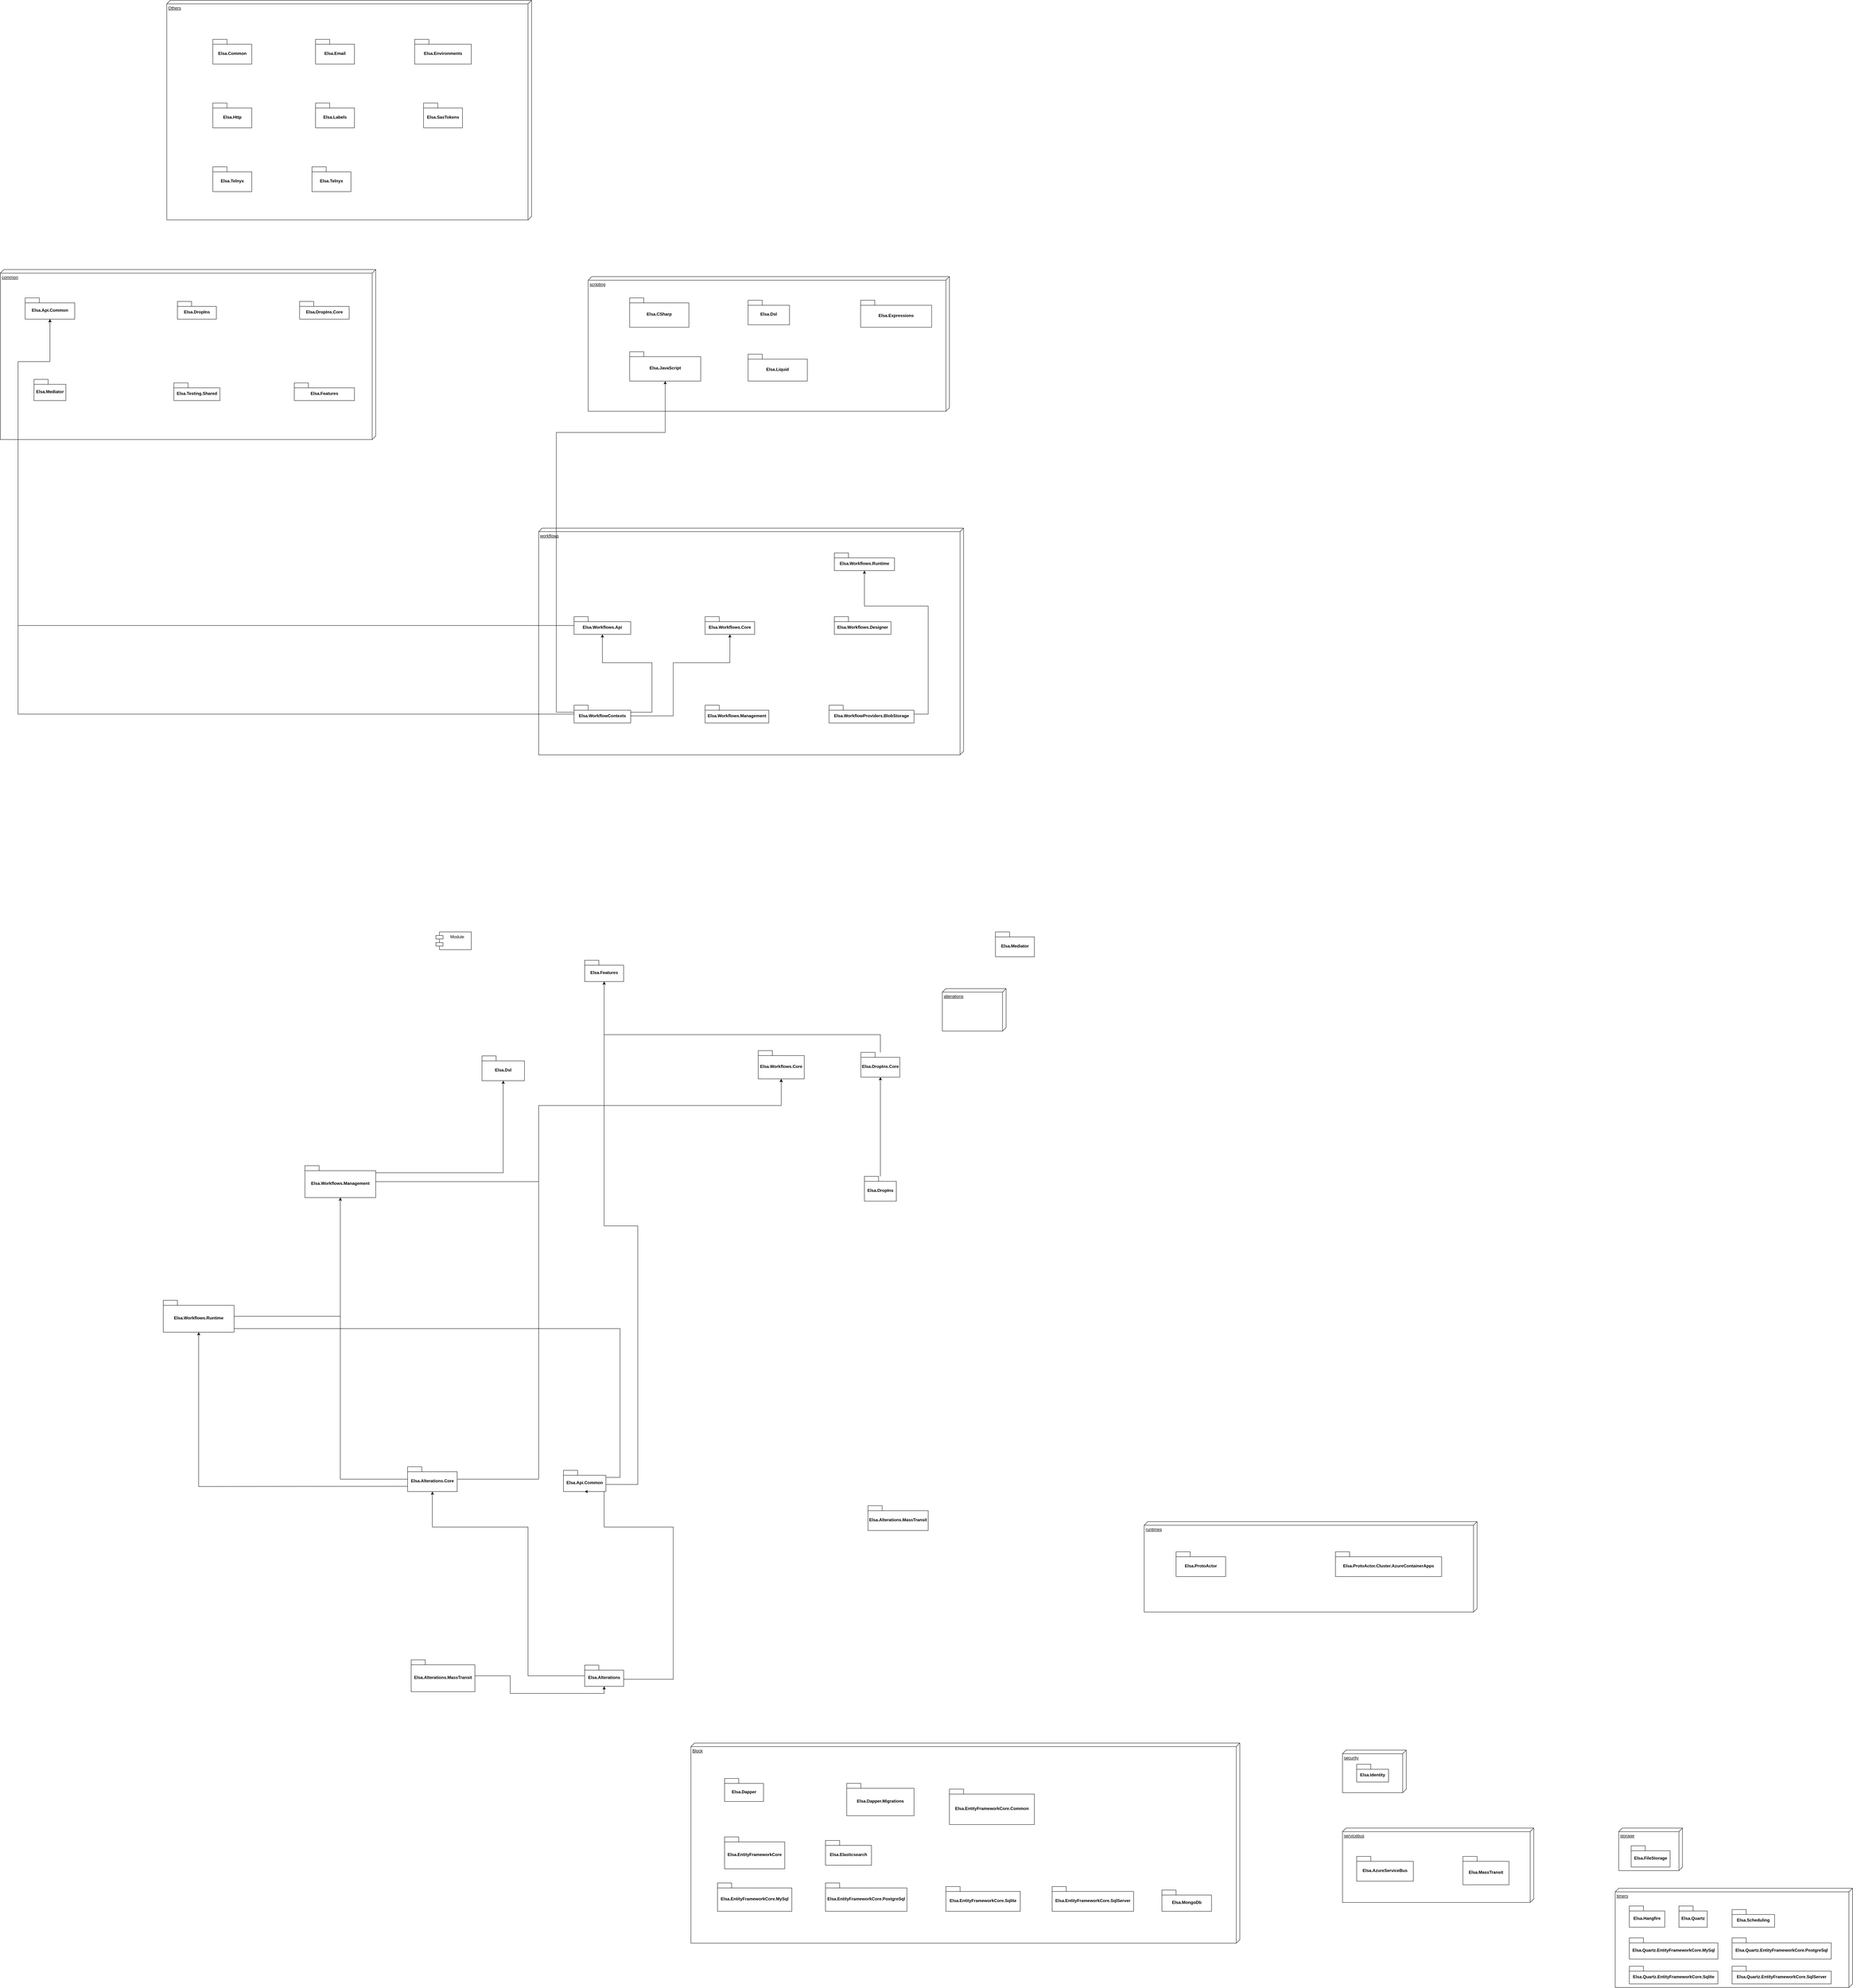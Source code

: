 <mxfile version="22.0.3" type="device">
  <diagram name="Page-1" id="5f0bae14-7c28-e335-631c-24af17079c00">
    <mxGraphModel dx="3160" dy="4063" grid="1" gridSize="10" guides="1" tooltips="1" connect="1" arrows="1" fold="1" page="0" pageScale="1" pageWidth="1100" pageHeight="850" background="none" math="0" shadow="0">
      <root>
        <mxCell id="0" />
        <mxCell id="1" parent="0" />
        <mxCell id="BksfZ8YoHNrQHtchWEO0-129" value="Others&lt;br&gt;" style="verticalAlign=top;align=left;spacingTop=8;spacingLeft=2;spacingRight=12;shape=cube;size=10;direction=south;fontStyle=4;html=1;whiteSpace=wrap;" vertex="1" parent="1">
          <mxGeometry x="-540" y="-2580" width="1030" height="620" as="geometry" />
        </mxCell>
        <mxCell id="BksfZ8YoHNrQHtchWEO0-1" value="Module" style="shape=module;align=left;spacingLeft=20;align=center;verticalAlign=top;whiteSpace=wrap;html=1;" vertex="1" parent="1">
          <mxGeometry x="220" y="50" width="100" height="50" as="geometry" />
        </mxCell>
        <mxCell id="BksfZ8YoHNrQHtchWEO0-2" value="Elsa.Common" style="shape=folder;fontStyle=1;spacingTop=10;tabWidth=40;tabHeight=14;tabPosition=left;html=1;whiteSpace=wrap;" vertex="1" parent="1">
          <mxGeometry x="-410" y="-2470" width="110" height="70" as="geometry" />
        </mxCell>
        <mxCell id="BksfZ8YoHNrQHtchWEO0-3" value="Elsa.Features" style="shape=folder;fontStyle=1;spacingTop=10;tabWidth=40;tabHeight=14;tabPosition=left;html=1;whiteSpace=wrap;" vertex="1" parent="1">
          <mxGeometry x="640" y="130" width="110" height="60" as="geometry" />
        </mxCell>
        <mxCell id="BksfZ8YoHNrQHtchWEO0-4" value="Elsa.Mediator" style="shape=folder;fontStyle=1;spacingTop=10;tabWidth=40;tabHeight=14;tabPosition=left;html=1;whiteSpace=wrap;" vertex="1" parent="1">
          <mxGeometry x="1800" y="50" width="110" height="70" as="geometry" />
        </mxCell>
        <mxCell id="BksfZ8YoHNrQHtchWEO0-5" value="Elsa.Api.Common" style="shape=folder;fontStyle=1;spacingTop=10;tabWidth=40;tabHeight=14;tabPosition=left;html=1;whiteSpace=wrap;" vertex="1" parent="1">
          <mxGeometry x="580" y="1570" width="120" height="60" as="geometry" />
        </mxCell>
        <mxCell id="BksfZ8YoHNrQHtchWEO0-7" value="Elsa.Workflows.Core" style="shape=folder;fontStyle=1;spacingTop=10;tabWidth=40;tabHeight=14;tabPosition=left;html=1;whiteSpace=wrap;" vertex="1" parent="1">
          <mxGeometry x="1130" y="385" width="130" height="80" as="geometry" />
        </mxCell>
        <mxCell id="BksfZ8YoHNrQHtchWEO0-12" value="Elsa.DropIns" style="shape=folder;fontStyle=1;spacingTop=10;tabWidth=40;tabHeight=14;tabPosition=left;html=1;whiteSpace=wrap;" vertex="1" parent="1">
          <mxGeometry x="1430" y="740" width="90" height="70" as="geometry" />
        </mxCell>
        <mxCell id="BksfZ8YoHNrQHtchWEO0-15" style="edgeStyle=orthogonalEdgeStyle;rounded=0;orthogonalLoop=1;jettySize=auto;html=1;entryX=0.5;entryY=1;entryDx=0;entryDy=0;entryPerimeter=0;" edge="1" parent="1" source="BksfZ8YoHNrQHtchWEO0-5" target="BksfZ8YoHNrQHtchWEO0-3">
          <mxGeometry relative="1" as="geometry">
            <Array as="points">
              <mxPoint x="790" y="1610" />
              <mxPoint x="790" y="880" />
              <mxPoint x="695" y="880" />
            </Array>
          </mxGeometry>
        </mxCell>
        <mxCell id="BksfZ8YoHNrQHtchWEO0-16" style="edgeStyle=orthogonalEdgeStyle;rounded=0;orthogonalLoop=1;jettySize=auto;html=1;entryX=0.5;entryY=1;entryDx=0;entryDy=0;entryPerimeter=0;" edge="1" parent="1" source="BksfZ8YoHNrQHtchWEO0-5" target="BksfZ8YoHNrQHtchWEO0-7">
          <mxGeometry relative="1" as="geometry">
            <Array as="points">
              <mxPoint x="740" y="1590" />
              <mxPoint x="740" y="1170" />
              <mxPoint x="510" y="1170" />
              <mxPoint x="510" y="540" />
              <mxPoint x="1195" y="540" />
            </Array>
          </mxGeometry>
        </mxCell>
        <mxCell id="BksfZ8YoHNrQHtchWEO0-17" value="Elsa.DropIns.Core" style="shape=folder;fontStyle=1;spacingTop=10;tabWidth=40;tabHeight=14;tabPosition=left;html=1;whiteSpace=wrap;" vertex="1" parent="1">
          <mxGeometry x="1420" y="390" width="110" height="70" as="geometry" />
        </mxCell>
        <mxCell id="BksfZ8YoHNrQHtchWEO0-18" style="edgeStyle=orthogonalEdgeStyle;rounded=0;orthogonalLoop=1;jettySize=auto;html=1;entryX=0.5;entryY=1;entryDx=0;entryDy=0;entryPerimeter=0;" edge="1" parent="1" source="BksfZ8YoHNrQHtchWEO0-12" target="BksfZ8YoHNrQHtchWEO0-17">
          <mxGeometry relative="1" as="geometry" />
        </mxCell>
        <mxCell id="BksfZ8YoHNrQHtchWEO0-20" style="edgeStyle=orthogonalEdgeStyle;rounded=0;orthogonalLoop=1;jettySize=auto;html=1;entryX=0.5;entryY=1;entryDx=0;entryDy=0;entryPerimeter=0;" edge="1" parent="1" source="BksfZ8YoHNrQHtchWEO0-17" target="BksfZ8YoHNrQHtchWEO0-3">
          <mxGeometry relative="1" as="geometry">
            <Array as="points">
              <mxPoint x="1475" y="340" />
              <mxPoint x="695" y="340" />
            </Array>
          </mxGeometry>
        </mxCell>
        <mxCell id="BksfZ8YoHNrQHtchWEO0-21" value="alterations" style="verticalAlign=top;align=left;spacingTop=8;spacingLeft=2;spacingRight=12;shape=cube;size=10;direction=south;fontStyle=4;html=1;whiteSpace=wrap;" vertex="1" parent="1">
          <mxGeometry x="1650" y="210" width="180" height="120" as="geometry" />
        </mxCell>
        <mxCell id="BksfZ8YoHNrQHtchWEO0-22" value="Elsa.Alterations" style="shape=folder;fontStyle=1;spacingTop=10;tabWidth=40;tabHeight=14;tabPosition=left;html=1;whiteSpace=wrap;" vertex="1" parent="1">
          <mxGeometry x="640" y="2120" width="110" height="60" as="geometry" />
        </mxCell>
        <mxCell id="BksfZ8YoHNrQHtchWEO0-23" value="Elsa.Alterations.Core" style="shape=folder;fontStyle=1;spacingTop=10;tabWidth=40;tabHeight=14;tabPosition=left;html=1;whiteSpace=wrap;" vertex="1" parent="1">
          <mxGeometry x="140" y="1560" width="140" height="70" as="geometry" />
        </mxCell>
        <mxCell id="BksfZ8YoHNrQHtchWEO0-24" value="Elsa.Alterations.MassTransit" style="shape=folder;fontStyle=1;spacingTop=10;tabWidth=40;tabHeight=14;tabPosition=left;html=1;whiteSpace=wrap;" vertex="1" parent="1">
          <mxGeometry x="1440" y="1670" width="170" height="70" as="geometry" />
        </mxCell>
        <mxCell id="BksfZ8YoHNrQHtchWEO0-25" style="edgeStyle=orthogonalEdgeStyle;rounded=0;orthogonalLoop=1;jettySize=auto;html=1;entryX=0.5;entryY=1;entryDx=0;entryDy=0;entryPerimeter=0;" edge="1" parent="1" source="BksfZ8YoHNrQHtchWEO0-22" target="BksfZ8YoHNrQHtchWEO0-5">
          <mxGeometry relative="1" as="geometry">
            <Array as="points">
              <mxPoint x="890" y="2160" />
              <mxPoint x="890" y="1730" />
              <mxPoint x="695" y="1730" />
            </Array>
          </mxGeometry>
        </mxCell>
        <mxCell id="BksfZ8YoHNrQHtchWEO0-26" style="edgeStyle=orthogonalEdgeStyle;rounded=0;orthogonalLoop=1;jettySize=auto;html=1;entryX=0.5;entryY=1;entryDx=0;entryDy=0;entryPerimeter=0;" edge="1" parent="1" source="BksfZ8YoHNrQHtchWEO0-22" target="BksfZ8YoHNrQHtchWEO0-23">
          <mxGeometry relative="1" as="geometry">
            <Array as="points">
              <mxPoint x="480" y="2150" />
              <mxPoint x="480" y="1730" />
              <mxPoint x="210" y="1730" />
            </Array>
          </mxGeometry>
        </mxCell>
        <mxCell id="BksfZ8YoHNrQHtchWEO0-27" style="edgeStyle=orthogonalEdgeStyle;rounded=0;orthogonalLoop=1;jettySize=auto;html=1;entryX=0.5;entryY=1;entryDx=0;entryDy=0;entryPerimeter=0;" edge="1" parent="1" source="BksfZ8YoHNrQHtchWEO0-23" target="BksfZ8YoHNrQHtchWEO0-7">
          <mxGeometry relative="1" as="geometry">
            <Array as="points">
              <mxPoint x="510" y="1595" />
              <mxPoint x="510" y="540" />
              <mxPoint x="1195" y="540" />
            </Array>
          </mxGeometry>
        </mxCell>
        <mxCell id="BksfZ8YoHNrQHtchWEO0-28" value="Elsa.Workflows.Management" style="shape=folder;fontStyle=1;spacingTop=10;tabWidth=40;tabHeight=14;tabPosition=left;html=1;whiteSpace=wrap;" vertex="1" parent="1">
          <mxGeometry x="-150" y="710" width="200" height="90" as="geometry" />
        </mxCell>
        <mxCell id="BksfZ8YoHNrQHtchWEO0-29" value="Elsa.Workflows.Runtime" style="shape=folder;fontStyle=1;spacingTop=10;tabWidth=40;tabHeight=14;tabPosition=left;html=1;whiteSpace=wrap;" vertex="1" parent="1">
          <mxGeometry x="-550" y="1090" width="200" height="90" as="geometry" />
        </mxCell>
        <mxCell id="BksfZ8YoHNrQHtchWEO0-30" style="edgeStyle=orthogonalEdgeStyle;rounded=0;orthogonalLoop=1;jettySize=auto;html=1;entryX=0.5;entryY=1;entryDx=0;entryDy=0;entryPerimeter=0;" edge="1" parent="1" source="BksfZ8YoHNrQHtchWEO0-28" target="BksfZ8YoHNrQHtchWEO0-7">
          <mxGeometry relative="1" as="geometry">
            <Array as="points">
              <mxPoint x="510" y="755" />
              <mxPoint x="510" y="540" />
              <mxPoint x="1195" y="540" />
            </Array>
          </mxGeometry>
        </mxCell>
        <mxCell id="BksfZ8YoHNrQHtchWEO0-31" value="Elsa.Dsl" style="shape=folder;fontStyle=1;spacingTop=10;tabWidth=40;tabHeight=14;tabPosition=left;html=1;whiteSpace=wrap;" vertex="1" parent="1">
          <mxGeometry x="350" y="400" width="120" height="70" as="geometry" />
        </mxCell>
        <mxCell id="BksfZ8YoHNrQHtchWEO0-32" style="edgeStyle=orthogonalEdgeStyle;rounded=0;orthogonalLoop=1;jettySize=auto;html=1;entryX=0.5;entryY=1;entryDx=0;entryDy=0;entryPerimeter=0;" edge="1" parent="1" source="BksfZ8YoHNrQHtchWEO0-28" target="BksfZ8YoHNrQHtchWEO0-31">
          <mxGeometry relative="1" as="geometry">
            <Array as="points">
              <mxPoint x="410" y="730" />
            </Array>
          </mxGeometry>
        </mxCell>
        <mxCell id="BksfZ8YoHNrQHtchWEO0-33" style="edgeStyle=orthogonalEdgeStyle;rounded=0;orthogonalLoop=1;jettySize=auto;html=1;entryX=0.5;entryY=1;entryDx=0;entryDy=0;entryPerimeter=0;" edge="1" parent="1" source="BksfZ8YoHNrQHtchWEO0-29" target="BksfZ8YoHNrQHtchWEO0-28">
          <mxGeometry relative="1" as="geometry" />
        </mxCell>
        <mxCell id="BksfZ8YoHNrQHtchWEO0-34" style="edgeStyle=orthogonalEdgeStyle;rounded=0;orthogonalLoop=1;jettySize=auto;html=1;entryX=0.5;entryY=1;entryDx=0;entryDy=0;entryPerimeter=0;" edge="1" parent="1" source="BksfZ8YoHNrQHtchWEO0-29" target="BksfZ8YoHNrQHtchWEO0-7">
          <mxGeometry relative="1" as="geometry">
            <Array as="points">
              <mxPoint x="510" y="1170" />
              <mxPoint x="510" y="540" />
              <mxPoint x="1195" y="540" />
            </Array>
          </mxGeometry>
        </mxCell>
        <mxCell id="BksfZ8YoHNrQHtchWEO0-35" style="edgeStyle=orthogonalEdgeStyle;rounded=0;orthogonalLoop=1;jettySize=auto;html=1;entryX=0.5;entryY=1;entryDx=0;entryDy=0;entryPerimeter=0;" edge="1" parent="1" source="BksfZ8YoHNrQHtchWEO0-23" target="BksfZ8YoHNrQHtchWEO0-28">
          <mxGeometry relative="1" as="geometry">
            <Array as="points">
              <mxPoint x="-50" y="1595" />
            </Array>
          </mxGeometry>
        </mxCell>
        <mxCell id="BksfZ8YoHNrQHtchWEO0-36" style="edgeStyle=orthogonalEdgeStyle;rounded=0;orthogonalLoop=1;jettySize=auto;html=1;entryX=0.5;entryY=1;entryDx=0;entryDy=0;entryPerimeter=0;" edge="1" parent="1" target="BksfZ8YoHNrQHtchWEO0-29">
          <mxGeometry relative="1" as="geometry">
            <mxPoint x="140" y="1615.077" as="sourcePoint" />
            <mxPoint x="-450" y="1200" as="targetPoint" />
          </mxGeometry>
        </mxCell>
        <mxCell id="BksfZ8YoHNrQHtchWEO0-39" style="edgeStyle=orthogonalEdgeStyle;rounded=0;orthogonalLoop=1;jettySize=auto;html=1;entryX=0.5;entryY=1;entryDx=0;entryDy=0;entryPerimeter=0;" edge="1" parent="1" source="BksfZ8YoHNrQHtchWEO0-37" target="BksfZ8YoHNrQHtchWEO0-22">
          <mxGeometry relative="1" as="geometry">
            <mxPoint x="600" y="2200.0" as="targetPoint" />
            <Array as="points">
              <mxPoint x="430" y="2150" />
              <mxPoint x="430" y="2200" />
              <mxPoint x="695" y="2200" />
            </Array>
          </mxGeometry>
        </mxCell>
        <mxCell id="BksfZ8YoHNrQHtchWEO0-37" value="Elsa.Alterations.MassTransit" style="shape=folder;fontStyle=1;spacingTop=10;tabWidth=40;tabHeight=14;tabPosition=left;html=1;whiteSpace=wrap;" vertex="1" parent="1">
          <mxGeometry x="150" y="2105" width="180" height="90" as="geometry" />
        </mxCell>
        <mxCell id="BksfZ8YoHNrQHtchWEO0-55" value="" style="group" vertex="1" connectable="0" parent="1">
          <mxGeometry x="2220" y="1715" width="940" height="255" as="geometry" />
        </mxCell>
        <mxCell id="BksfZ8YoHNrQHtchWEO0-54" value="runtimes" style="verticalAlign=top;align=left;spacingTop=8;spacingLeft=2;spacingRight=12;shape=cube;size=10;direction=south;fontStyle=4;html=1;whiteSpace=wrap;" vertex="1" parent="BksfZ8YoHNrQHtchWEO0-55">
          <mxGeometry width="940" height="255" as="geometry" />
        </mxCell>
        <mxCell id="BksfZ8YoHNrQHtchWEO0-52" value="Elsa.ProtoActor" style="shape=folder;fontStyle=1;spacingTop=10;tabWidth=40;tabHeight=14;tabPosition=left;html=1;whiteSpace=wrap;" vertex="1" parent="BksfZ8YoHNrQHtchWEO0-55">
          <mxGeometry x="90" y="85" width="140" height="70" as="geometry" />
        </mxCell>
        <mxCell id="BksfZ8YoHNrQHtchWEO0-53" value="Elsa.ProtoActor.Cluster.AzureContainerApps" style="shape=folder;fontStyle=1;spacingTop=10;tabWidth=40;tabHeight=14;tabPosition=left;html=1;whiteSpace=wrap;" vertex="1" parent="BksfZ8YoHNrQHtchWEO0-55">
          <mxGeometry x="540" y="85" width="300" height="70" as="geometry" />
        </mxCell>
        <mxCell id="BksfZ8YoHNrQHtchWEO0-57" value="" style="group" vertex="1" connectable="0" parent="1">
          <mxGeometry x="950" y="2350" width="1550" height="565" as="geometry" />
        </mxCell>
        <mxCell id="BksfZ8YoHNrQHtchWEO0-56" value="Block" style="verticalAlign=top;align=left;spacingTop=8;spacingLeft=2;spacingRight=12;shape=cube;size=10;direction=south;fontStyle=4;html=1;whiteSpace=wrap;" vertex="1" parent="BksfZ8YoHNrQHtchWEO0-57">
          <mxGeometry x="-10" y="-10" width="1550" height="565" as="geometry" />
        </mxCell>
        <mxCell id="BksfZ8YoHNrQHtchWEO0-42" value="Elsa.Dapper" style="shape=folder;fontStyle=1;spacingTop=10;tabWidth=40;tabHeight=14;tabPosition=left;html=1;whiteSpace=wrap;" vertex="1" parent="BksfZ8YoHNrQHtchWEO0-57">
          <mxGeometry x="85" y="90" width="110" height="65" as="geometry" />
        </mxCell>
        <mxCell id="BksfZ8YoHNrQHtchWEO0-43" value="Elsa.Dapper.Migrations" style="shape=folder;fontStyle=1;spacingTop=10;tabWidth=40;tabHeight=14;tabPosition=left;html=1;whiteSpace=wrap;" vertex="1" parent="BksfZ8YoHNrQHtchWEO0-57">
          <mxGeometry x="430" y="103.75" width="190" height="91.25" as="geometry" />
        </mxCell>
        <mxCell id="BksfZ8YoHNrQHtchWEO0-44" value="Elsa.Elasticsearch" style="shape=folder;fontStyle=1;spacingTop=10;tabWidth=40;tabHeight=14;tabPosition=left;html=1;whiteSpace=wrap;" vertex="1" parent="BksfZ8YoHNrQHtchWEO0-57">
          <mxGeometry x="370" y="265" width="130" height="70" as="geometry" />
        </mxCell>
        <mxCell id="BksfZ8YoHNrQHtchWEO0-45" value="Elsa.EntityFrameworkCore" style="shape=folder;fontStyle=1;spacingTop=10;tabWidth=40;tabHeight=14;tabPosition=left;html=1;whiteSpace=wrap;" vertex="1" parent="BksfZ8YoHNrQHtchWEO0-57">
          <mxGeometry x="85" y="255" width="170" height="90" as="geometry" />
        </mxCell>
        <mxCell id="BksfZ8YoHNrQHtchWEO0-46" value="Elsa.EntityFrameworkCore.Common" style="shape=folder;fontStyle=1;spacingTop=10;tabWidth=40;tabHeight=14;tabPosition=left;html=1;whiteSpace=wrap;" vertex="1" parent="BksfZ8YoHNrQHtchWEO0-57">
          <mxGeometry x="720" y="120" width="240" height="100" as="geometry" />
        </mxCell>
        <mxCell id="BksfZ8YoHNrQHtchWEO0-47" value="Elsa.EntityFrameworkCore.MySql" style="shape=folder;fontStyle=1;spacingTop=10;tabWidth=40;tabHeight=14;tabPosition=left;html=1;whiteSpace=wrap;" vertex="1" parent="BksfZ8YoHNrQHtchWEO0-57">
          <mxGeometry x="65" y="385" width="210" height="80" as="geometry" />
        </mxCell>
        <mxCell id="BksfZ8YoHNrQHtchWEO0-48" value="Elsa.EntityFrameworkCore.PostgreSql" style="shape=folder;fontStyle=1;spacingTop=10;tabWidth=40;tabHeight=14;tabPosition=left;html=1;whiteSpace=wrap;" vertex="1" parent="BksfZ8YoHNrQHtchWEO0-57">
          <mxGeometry x="370" y="385" width="230" height="80" as="geometry" />
        </mxCell>
        <mxCell id="BksfZ8YoHNrQHtchWEO0-49" value="Elsa.EntityFrameworkCore.Sqlite" style="shape=folder;fontStyle=1;spacingTop=10;tabWidth=40;tabHeight=14;tabPosition=left;html=1;whiteSpace=wrap;" vertex="1" parent="BksfZ8YoHNrQHtchWEO0-57">
          <mxGeometry x="710" y="395" width="210" height="70" as="geometry" />
        </mxCell>
        <mxCell id="BksfZ8YoHNrQHtchWEO0-50" value="Elsa.EntityFrameworkCore.SqlServer" style="shape=folder;fontStyle=1;spacingTop=10;tabWidth=40;tabHeight=14;tabPosition=left;html=1;whiteSpace=wrap;" vertex="1" parent="BksfZ8YoHNrQHtchWEO0-57">
          <mxGeometry x="1010" y="395" width="230" height="70" as="geometry" />
        </mxCell>
        <mxCell id="BksfZ8YoHNrQHtchWEO0-51" value="Elsa.MongoDb" style="shape=folder;fontStyle=1;spacingTop=10;tabWidth=40;tabHeight=14;tabPosition=left;html=1;whiteSpace=wrap;" vertex="1" parent="BksfZ8YoHNrQHtchWEO0-57">
          <mxGeometry x="1320" y="405" width="140" height="60" as="geometry" />
        </mxCell>
        <mxCell id="BksfZ8YoHNrQHtchWEO0-70" value="" style="group" vertex="1" connectable="0" parent="1">
          <mxGeometry x="2780" y="2580" width="540" height="210" as="geometry" />
        </mxCell>
        <mxCell id="BksfZ8YoHNrQHtchWEO0-67" value="servicebus" style="verticalAlign=top;align=left;spacingTop=8;spacingLeft=2;spacingRight=12;shape=cube;size=10;direction=south;fontStyle=4;html=1;whiteSpace=wrap;" vertex="1" parent="BksfZ8YoHNrQHtchWEO0-70">
          <mxGeometry width="540" height="210" as="geometry" />
        </mxCell>
        <mxCell id="BksfZ8YoHNrQHtchWEO0-68" value="Elsa.AzureServiceBus" style="shape=folder;fontStyle=1;spacingTop=10;tabWidth=40;tabHeight=14;tabPosition=left;html=1;whiteSpace=wrap;" vertex="1" parent="BksfZ8YoHNrQHtchWEO0-70">
          <mxGeometry x="40" y="80" width="160" height="70" as="geometry" />
        </mxCell>
        <mxCell id="BksfZ8YoHNrQHtchWEO0-69" value="Elsa.MassTransit" style="shape=folder;fontStyle=1;spacingTop=10;tabWidth=40;tabHeight=14;tabPosition=left;html=1;whiteSpace=wrap;" vertex="1" parent="BksfZ8YoHNrQHtchWEO0-70">
          <mxGeometry x="340" y="80" width="130" height="80" as="geometry" />
        </mxCell>
        <mxCell id="BksfZ8YoHNrQHtchWEO0-73" value="" style="group" vertex="1" connectable="0" parent="1">
          <mxGeometry x="3560" y="2580" width="180" height="120" as="geometry" />
        </mxCell>
        <mxCell id="BksfZ8YoHNrQHtchWEO0-71" value="storage" style="verticalAlign=top;align=left;spacingTop=8;spacingLeft=2;spacingRight=12;shape=cube;size=10;direction=south;fontStyle=4;html=1;whiteSpace=wrap;" vertex="1" parent="BksfZ8YoHNrQHtchWEO0-73">
          <mxGeometry width="180" height="120" as="geometry" />
        </mxCell>
        <mxCell id="BksfZ8YoHNrQHtchWEO0-72" value="Elsa.FileStorage" style="shape=folder;fontStyle=1;spacingTop=10;tabWidth=40;tabHeight=14;tabPosition=left;html=1;whiteSpace=wrap;" vertex="1" parent="BksfZ8YoHNrQHtchWEO0-73">
          <mxGeometry x="35" y="50" width="110" height="60" as="geometry" />
        </mxCell>
        <mxCell id="BksfZ8YoHNrQHtchWEO0-74" value="" style="group" vertex="1" connectable="0" parent="1">
          <mxGeometry x="2780" y="2360" width="180" height="120" as="geometry" />
        </mxCell>
        <mxCell id="BksfZ8YoHNrQHtchWEO0-65" value="security" style="verticalAlign=top;align=left;spacingTop=8;spacingLeft=2;spacingRight=12;shape=cube;size=10;direction=south;fontStyle=4;html=1;whiteSpace=wrap;" vertex="1" parent="BksfZ8YoHNrQHtchWEO0-74">
          <mxGeometry width="180" height="120" as="geometry" />
        </mxCell>
        <mxCell id="BksfZ8YoHNrQHtchWEO0-66" value="Elsa.Identity" style="shape=folder;fontStyle=1;spacingTop=10;tabWidth=40;tabHeight=14;tabPosition=left;html=1;whiteSpace=wrap;" vertex="1" parent="BksfZ8YoHNrQHtchWEO0-74">
          <mxGeometry x="40" y="40" width="90" height="50" as="geometry" />
        </mxCell>
        <mxCell id="BksfZ8YoHNrQHtchWEO0-83" value="" style="group" vertex="1" connectable="0" parent="1">
          <mxGeometry x="3550" y="2750" width="670" height="280" as="geometry" />
        </mxCell>
        <mxCell id="BksfZ8YoHNrQHtchWEO0-75" value="timers" style="verticalAlign=top;align=left;spacingTop=8;spacingLeft=2;spacingRight=12;shape=cube;size=10;direction=south;fontStyle=4;html=1;whiteSpace=wrap;" vertex="1" parent="BksfZ8YoHNrQHtchWEO0-83">
          <mxGeometry width="670" height="280" as="geometry" />
        </mxCell>
        <mxCell id="BksfZ8YoHNrQHtchWEO0-76" value="Elsa.Hangfire" style="shape=folder;fontStyle=1;spacingTop=10;tabWidth=40;tabHeight=14;tabPosition=left;html=1;whiteSpace=wrap;" vertex="1" parent="BksfZ8YoHNrQHtchWEO0-83">
          <mxGeometry x="40" y="50" width="100" height="60" as="geometry" />
        </mxCell>
        <mxCell id="BksfZ8YoHNrQHtchWEO0-77" value="Elsa.Quartz" style="shape=folder;fontStyle=1;spacingTop=10;tabWidth=40;tabHeight=14;tabPosition=left;html=1;whiteSpace=wrap;" vertex="1" parent="BksfZ8YoHNrQHtchWEO0-83">
          <mxGeometry x="180" y="50" width="80" height="60" as="geometry" />
        </mxCell>
        <mxCell id="BksfZ8YoHNrQHtchWEO0-78" value="Elsa.Quartz.EntityFrameworkCore.MySql" style="shape=folder;fontStyle=1;spacingTop=10;tabWidth=40;tabHeight=14;tabPosition=left;html=1;whiteSpace=wrap;" vertex="1" parent="BksfZ8YoHNrQHtchWEO0-83">
          <mxGeometry x="40" y="140" width="250" height="60" as="geometry" />
        </mxCell>
        <mxCell id="BksfZ8YoHNrQHtchWEO0-79" value="Elsa.Quartz.EntityFrameworkCore.PostgreSql" style="shape=folder;fontStyle=1;spacingTop=10;tabWidth=40;tabHeight=14;tabPosition=left;html=1;whiteSpace=wrap;" vertex="1" parent="BksfZ8YoHNrQHtchWEO0-83">
          <mxGeometry x="330" y="140" width="280" height="60" as="geometry" />
        </mxCell>
        <mxCell id="BksfZ8YoHNrQHtchWEO0-80" value="Elsa.Quartz.EntityFrameworkCore.Sqlite" style="shape=folder;fontStyle=1;spacingTop=10;tabWidth=40;tabHeight=14;tabPosition=left;html=1;whiteSpace=wrap;" vertex="1" parent="BksfZ8YoHNrQHtchWEO0-83">
          <mxGeometry x="40" y="220" width="250" height="50" as="geometry" />
        </mxCell>
        <mxCell id="BksfZ8YoHNrQHtchWEO0-81" value="Elsa.Quartz.EntityFrameworkCore.SqlServer" style="shape=folder;fontStyle=1;spacingTop=10;tabWidth=40;tabHeight=14;tabPosition=left;html=1;whiteSpace=wrap;" vertex="1" parent="BksfZ8YoHNrQHtchWEO0-83">
          <mxGeometry x="330" y="220" width="280" height="50" as="geometry" />
        </mxCell>
        <mxCell id="BksfZ8YoHNrQHtchWEO0-82" value="Elsa.Scheduling" style="shape=folder;fontStyle=1;spacingTop=10;tabWidth=40;tabHeight=14;tabPosition=left;html=1;whiteSpace=wrap;" vertex="1" parent="BksfZ8YoHNrQHtchWEO0-83">
          <mxGeometry x="330" y="60" width="120" height="50" as="geometry" />
        </mxCell>
        <mxCell id="BksfZ8YoHNrQHtchWEO0-92" value="" style="group;fillColor=none;strokeColor=none;dropTarget=0;" vertex="1" connectable="0" parent="1">
          <mxGeometry x="510" y="-1090" width="1200" height="640" as="geometry" />
        </mxCell>
        <mxCell id="BksfZ8YoHNrQHtchWEO0-84" value="workflows" style="verticalAlign=top;align=left;spacingTop=8;spacingLeft=2;spacingRight=12;shape=cube;size=10;direction=south;fontStyle=4;html=1;whiteSpace=wrap;" vertex="1" parent="BksfZ8YoHNrQHtchWEO0-92">
          <mxGeometry width="1200" height="640" as="geometry" />
        </mxCell>
        <mxCell id="BksfZ8YoHNrQHtchWEO0-85" value="Elsa.WorkflowContexts" style="shape=folder;fontStyle=1;spacingTop=10;tabWidth=40;tabHeight=14;tabPosition=left;html=1;whiteSpace=wrap;" vertex="1" parent="BksfZ8YoHNrQHtchWEO0-92">
          <mxGeometry x="100" y="500" width="160" height="50" as="geometry" />
        </mxCell>
        <mxCell id="BksfZ8YoHNrQHtchWEO0-86" value="Elsa.WorkflowProviders.BlobStorage" style="shape=folder;fontStyle=1;spacingTop=10;tabWidth=40;tabHeight=14;tabPosition=left;html=1;whiteSpace=wrap;" vertex="1" parent="BksfZ8YoHNrQHtchWEO0-92">
          <mxGeometry x="820" y="500" width="240" height="50" as="geometry" />
        </mxCell>
        <mxCell id="BksfZ8YoHNrQHtchWEO0-87" value="Elsa.Workflows.Api" style="shape=folder;fontStyle=1;spacingTop=10;tabWidth=40;tabHeight=14;tabPosition=left;html=1;whiteSpace=wrap;" vertex="1" parent="BksfZ8YoHNrQHtchWEO0-92">
          <mxGeometry x="100" y="250" width="160" height="50" as="geometry" />
        </mxCell>
        <mxCell id="BksfZ8YoHNrQHtchWEO0-88" value="Elsa.Workflows.Core" style="shape=folder;fontStyle=1;spacingTop=10;tabWidth=40;tabHeight=14;tabPosition=left;html=1;whiteSpace=wrap;" vertex="1" parent="BksfZ8YoHNrQHtchWEO0-92">
          <mxGeometry x="470" y="250" width="140" height="50" as="geometry" />
        </mxCell>
        <mxCell id="BksfZ8YoHNrQHtchWEO0-89" value="Elsa.Workflows.Designer" style="shape=folder;fontStyle=1;spacingTop=10;tabWidth=40;tabHeight=14;tabPosition=left;html=1;whiteSpace=wrap;" vertex="1" parent="BksfZ8YoHNrQHtchWEO0-92">
          <mxGeometry x="835" y="250" width="160" height="50" as="geometry" />
        </mxCell>
        <mxCell id="BksfZ8YoHNrQHtchWEO0-90" value="Elsa.Workflows.Management" style="shape=folder;fontStyle=1;spacingTop=10;tabWidth=40;tabHeight=14;tabPosition=left;html=1;whiteSpace=wrap;" vertex="1" parent="BksfZ8YoHNrQHtchWEO0-92">
          <mxGeometry x="470" y="500" width="180" height="50" as="geometry" />
        </mxCell>
        <mxCell id="BksfZ8YoHNrQHtchWEO0-91" value="Elsa.Workflows.Runtime" style="shape=folder;fontStyle=1;spacingTop=10;tabWidth=40;tabHeight=14;tabPosition=left;html=1;whiteSpace=wrap;" vertex="1" parent="BksfZ8YoHNrQHtchWEO0-92">
          <mxGeometry x="835" y="70" width="170" height="50" as="geometry" />
        </mxCell>
        <mxCell id="BksfZ8YoHNrQHtchWEO0-98" style="edgeStyle=orthogonalEdgeStyle;rounded=0;orthogonalLoop=1;jettySize=auto;html=1;entryX=0.5;entryY=1;entryDx=0;entryDy=0;entryPerimeter=0;" edge="1" parent="BksfZ8YoHNrQHtchWEO0-92" source="BksfZ8YoHNrQHtchWEO0-85" target="BksfZ8YoHNrQHtchWEO0-87">
          <mxGeometry relative="1" as="geometry">
            <Array as="points">
              <mxPoint x="320" y="520" />
              <mxPoint x="320" y="380" />
              <mxPoint x="180" y="380" />
            </Array>
          </mxGeometry>
        </mxCell>
        <mxCell id="BksfZ8YoHNrQHtchWEO0-99" style="edgeStyle=orthogonalEdgeStyle;rounded=0;orthogonalLoop=1;jettySize=auto;html=1;entryX=0.5;entryY=1;entryDx=0;entryDy=0;entryPerimeter=0;" edge="1" parent="BksfZ8YoHNrQHtchWEO0-92" source="BksfZ8YoHNrQHtchWEO0-85" target="BksfZ8YoHNrQHtchWEO0-88">
          <mxGeometry relative="1" as="geometry">
            <Array as="points">
              <mxPoint x="380" y="530" />
              <mxPoint x="380" y="380" />
              <mxPoint x="540" y="380" />
            </Array>
          </mxGeometry>
        </mxCell>
        <mxCell id="BksfZ8YoHNrQHtchWEO0-127" style="edgeStyle=orthogonalEdgeStyle;rounded=0;orthogonalLoop=1;jettySize=auto;html=1;entryX=0.5;entryY=1;entryDx=0;entryDy=0;entryPerimeter=0;" edge="1" parent="BksfZ8YoHNrQHtchWEO0-92" source="BksfZ8YoHNrQHtchWEO0-86" target="BksfZ8YoHNrQHtchWEO0-91">
          <mxGeometry relative="1" as="geometry">
            <Array as="points">
              <mxPoint x="1100" y="525" />
              <mxPoint x="1100" y="220" />
              <mxPoint x="920" y="220" />
            </Array>
          </mxGeometry>
        </mxCell>
        <mxCell id="BksfZ8YoHNrQHtchWEO0-100" value="" style="group" vertex="1" connectable="0" parent="1">
          <mxGeometry x="640" y="-1800" width="1020" height="380" as="geometry" />
        </mxCell>
        <mxCell id="BksfZ8YoHNrQHtchWEO0-101" value="" style="group" vertex="1" connectable="0" parent="BksfZ8YoHNrQHtchWEO0-100">
          <mxGeometry x="10" width="1020" height="380" as="geometry" />
        </mxCell>
        <mxCell id="BksfZ8YoHNrQHtchWEO0-58" value="scripting" style="verticalAlign=top;align=left;spacingTop=8;spacingLeft=2;spacingRight=12;shape=cube;size=10;direction=south;fontStyle=4;html=1;whiteSpace=wrap;container=0;" vertex="1" parent="BksfZ8YoHNrQHtchWEO0-101">
          <mxGeometry width="1020" height="380" as="geometry" />
        </mxCell>
        <mxCell id="BksfZ8YoHNrQHtchWEO0-102" value="" style="group" vertex="1" connectable="0" parent="BksfZ8YoHNrQHtchWEO0-101">
          <mxGeometry x="117.049" y="60.004" width="852.787" height="234.909" as="geometry" />
        </mxCell>
        <mxCell id="BksfZ8YoHNrQHtchWEO0-59" value="Elsa.CSharp" style="shape=folder;fontStyle=1;spacingTop=10;tabWidth=40;tabHeight=14;tabPosition=left;html=1;whiteSpace=wrap;container=0;" vertex="1" parent="BksfZ8YoHNrQHtchWEO0-102">
          <mxGeometry width="167.213" height="82.909" as="geometry" />
        </mxCell>
        <mxCell id="BksfZ8YoHNrQHtchWEO0-60" value="Elsa.Dsl" style="shape=folder;fontStyle=1;spacingTop=10;tabWidth=40;tabHeight=14;tabPosition=left;html=1;whiteSpace=wrap;container=0;" vertex="1" parent="BksfZ8YoHNrQHtchWEO0-102">
          <mxGeometry x="334.426" y="6.909" width="117.049" height="69.091" as="geometry" />
        </mxCell>
        <mxCell id="BksfZ8YoHNrQHtchWEO0-61" value="Elsa.Expressions" style="shape=folder;fontStyle=1;spacingTop=10;tabWidth=40;tabHeight=14;tabPosition=left;html=1;whiteSpace=wrap;container=0;" vertex="1" parent="BksfZ8YoHNrQHtchWEO0-102">
          <mxGeometry x="652.131" y="6.909" width="200.656" height="76" as="geometry" />
        </mxCell>
        <mxCell id="BksfZ8YoHNrQHtchWEO0-62" value="Elsa.JavaScript" style="shape=folder;fontStyle=1;spacingTop=10;tabWidth=40;tabHeight=14;tabPosition=left;html=1;whiteSpace=wrap;container=0;" vertex="1" parent="BksfZ8YoHNrQHtchWEO0-102">
          <mxGeometry y="152" width="200.656" height="82.909" as="geometry" />
        </mxCell>
        <mxCell id="BksfZ8YoHNrQHtchWEO0-63" value="Elsa.Liquid" style="shape=folder;fontStyle=1;spacingTop=10;tabWidth=40;tabHeight=14;tabPosition=left;html=1;whiteSpace=wrap;container=0;" vertex="1" parent="BksfZ8YoHNrQHtchWEO0-102">
          <mxGeometry x="334.426" y="158.909" width="167.213" height="76" as="geometry" />
        </mxCell>
        <mxCell id="BksfZ8YoHNrQHtchWEO0-103" style="edgeStyle=orthogonalEdgeStyle;rounded=0;orthogonalLoop=1;jettySize=auto;html=1;entryX=0.5;entryY=1;entryDx=0;entryDy=0;entryPerimeter=0;" edge="1" parent="1" source="BksfZ8YoHNrQHtchWEO0-85" target="BksfZ8YoHNrQHtchWEO0-62">
          <mxGeometry relative="1" as="geometry">
            <Array as="points">
              <mxPoint x="560" y="-570" />
              <mxPoint x="560" y="-1360" />
              <mxPoint x="867" y="-1360" />
            </Array>
          </mxGeometry>
        </mxCell>
        <mxCell id="BksfZ8YoHNrQHtchWEO0-125" value="" style="group;autosize=1;" vertex="1" connectable="0" parent="1">
          <mxGeometry x="-1010" y="-1810" width="1060" height="480" as="geometry" />
        </mxCell>
        <mxCell id="BksfZ8YoHNrQHtchWEO0-118" value="common" style="verticalAlign=top;align=left;spacingTop=8;spacingLeft=2;spacingRight=12;shape=cube;size=10;direction=south;fontStyle=4;html=1;whiteSpace=wrap;container=1;" vertex="1" parent="BksfZ8YoHNrQHtchWEO0-125">
          <mxGeometry y="-10" width="1060" height="480" as="geometry" />
        </mxCell>
        <mxCell id="BksfZ8YoHNrQHtchWEO0-119" value="Elsa.Api.Common" style="shape=folder;fontStyle=1;spacingTop=10;tabWidth=40;tabHeight=14;tabPosition=left;html=1;whiteSpace=wrap;" vertex="1" parent="BksfZ8YoHNrQHtchWEO0-125">
          <mxGeometry x="70" y="70" width="140" height="60" as="geometry" />
        </mxCell>
        <mxCell id="BksfZ8YoHNrQHtchWEO0-120" value="Elsa.DropIns" style="shape=folder;fontStyle=1;spacingTop=10;tabWidth=40;tabHeight=14;tabPosition=left;html=1;whiteSpace=wrap;" vertex="1" parent="BksfZ8YoHNrQHtchWEO0-125">
          <mxGeometry x="500" y="80" width="110" height="50" as="geometry" />
        </mxCell>
        <mxCell id="BksfZ8YoHNrQHtchWEO0-121" value="Elsa.DropIns.Core" style="shape=folder;fontStyle=1;spacingTop=10;tabWidth=40;tabHeight=14;tabPosition=left;html=1;whiteSpace=wrap;" vertex="1" parent="BksfZ8YoHNrQHtchWEO0-125">
          <mxGeometry x="845" y="80" width="140" height="50" as="geometry" />
        </mxCell>
        <mxCell id="BksfZ8YoHNrQHtchWEO0-122" value="Elsa.Features" style="shape=folder;fontStyle=1;spacingTop=10;tabWidth=40;tabHeight=14;tabPosition=left;html=1;whiteSpace=wrap;" vertex="1" parent="BksfZ8YoHNrQHtchWEO0-125">
          <mxGeometry x="830" y="310" width="170" height="50" as="geometry" />
        </mxCell>
        <mxCell id="BksfZ8YoHNrQHtchWEO0-123" value="Elsa.Mediator" style="shape=folder;fontStyle=1;spacingTop=10;tabWidth=40;tabHeight=14;tabPosition=left;html=1;whiteSpace=wrap;" vertex="1" parent="BksfZ8YoHNrQHtchWEO0-125">
          <mxGeometry x="95" y="300" width="90" height="60" as="geometry" />
        </mxCell>
        <mxCell id="BksfZ8YoHNrQHtchWEO0-124" value="Elsa.Testing.Shared" style="shape=folder;fontStyle=1;spacingTop=10;tabWidth=40;tabHeight=14;tabPosition=left;html=1;whiteSpace=wrap;" vertex="1" parent="BksfZ8YoHNrQHtchWEO0-125">
          <mxGeometry x="490" y="310" width="130" height="50" as="geometry" />
        </mxCell>
        <mxCell id="BksfZ8YoHNrQHtchWEO0-126" style="edgeStyle=orthogonalEdgeStyle;rounded=0;orthogonalLoop=1;jettySize=auto;html=1;entryX=0.5;entryY=1;entryDx=0;entryDy=0;entryPerimeter=0;" edge="1" parent="1" source="BksfZ8YoHNrQHtchWEO0-85" target="BksfZ8YoHNrQHtchWEO0-119">
          <mxGeometry relative="1" as="geometry">
            <Array as="points">
              <mxPoint x="-960" y="-565" />
              <mxPoint x="-960" y="-1560" />
              <mxPoint x="-870" y="-1560" />
            </Array>
          </mxGeometry>
        </mxCell>
        <mxCell id="BksfZ8YoHNrQHtchWEO0-128" style="edgeStyle=orthogonalEdgeStyle;rounded=0;orthogonalLoop=1;jettySize=auto;html=1;entryX=0.5;entryY=1;entryDx=0;entryDy=0;entryPerimeter=0;" edge="1" parent="1" source="BksfZ8YoHNrQHtchWEO0-87" target="BksfZ8YoHNrQHtchWEO0-119">
          <mxGeometry relative="1" as="geometry">
            <Array as="points">
              <mxPoint x="-960" y="-815" />
              <mxPoint x="-960" y="-1560" />
              <mxPoint x="-870" y="-1560" />
            </Array>
          </mxGeometry>
        </mxCell>
        <mxCell id="BksfZ8YoHNrQHtchWEO0-130" value="Elsa.Http" style="shape=folder;fontStyle=1;spacingTop=10;tabWidth=40;tabHeight=14;tabPosition=left;html=1;whiteSpace=wrap;" vertex="1" parent="1">
          <mxGeometry x="-410" y="-2290" width="110" height="70" as="geometry" />
        </mxCell>
        <mxCell id="BksfZ8YoHNrQHtchWEO0-131" value="Elsa.Environments" style="shape=folder;fontStyle=1;spacingTop=10;tabWidth=40;tabHeight=14;tabPosition=left;html=1;whiteSpace=wrap;" vertex="1" parent="1">
          <mxGeometry x="160" y="-2470" width="160" height="70" as="geometry" />
        </mxCell>
        <mxCell id="BksfZ8YoHNrQHtchWEO0-132" value="Elsa.Email" style="shape=folder;fontStyle=1;spacingTop=10;tabWidth=40;tabHeight=14;tabPosition=left;html=1;whiteSpace=wrap;" vertex="1" parent="1">
          <mxGeometry x="-120" y="-2470" width="110" height="70" as="geometry" />
        </mxCell>
        <mxCell id="BksfZ8YoHNrQHtchWEO0-133" value="Elsa.Telnyx" style="shape=folder;fontStyle=1;spacingTop=10;tabWidth=40;tabHeight=14;tabPosition=left;html=1;whiteSpace=wrap;" vertex="1" parent="1">
          <mxGeometry x="-410" y="-2110" width="110" height="70" as="geometry" />
        </mxCell>
        <mxCell id="BksfZ8YoHNrQHtchWEO0-134" value="Elsa.Labels" style="shape=folder;fontStyle=1;spacingTop=10;tabWidth=40;tabHeight=14;tabPosition=left;html=1;whiteSpace=wrap;" vertex="1" parent="1">
          <mxGeometry x="-120" y="-2290" width="110" height="70" as="geometry" />
        </mxCell>
        <mxCell id="BksfZ8YoHNrQHtchWEO0-135" value="Elsa.SasTokens" style="shape=folder;fontStyle=1;spacingTop=10;tabWidth=40;tabHeight=14;tabPosition=left;html=1;whiteSpace=wrap;" vertex="1" parent="1">
          <mxGeometry x="185" y="-2290" width="110" height="70" as="geometry" />
        </mxCell>
        <mxCell id="BksfZ8YoHNrQHtchWEO0-136" value="Elsa.Telnyx" style="shape=folder;fontStyle=1;spacingTop=10;tabWidth=40;tabHeight=14;tabPosition=left;html=1;whiteSpace=wrap;" vertex="1" parent="1">
          <mxGeometry x="-130" y="-2110" width="110" height="70" as="geometry" />
        </mxCell>
      </root>
    </mxGraphModel>
  </diagram>
</mxfile>
